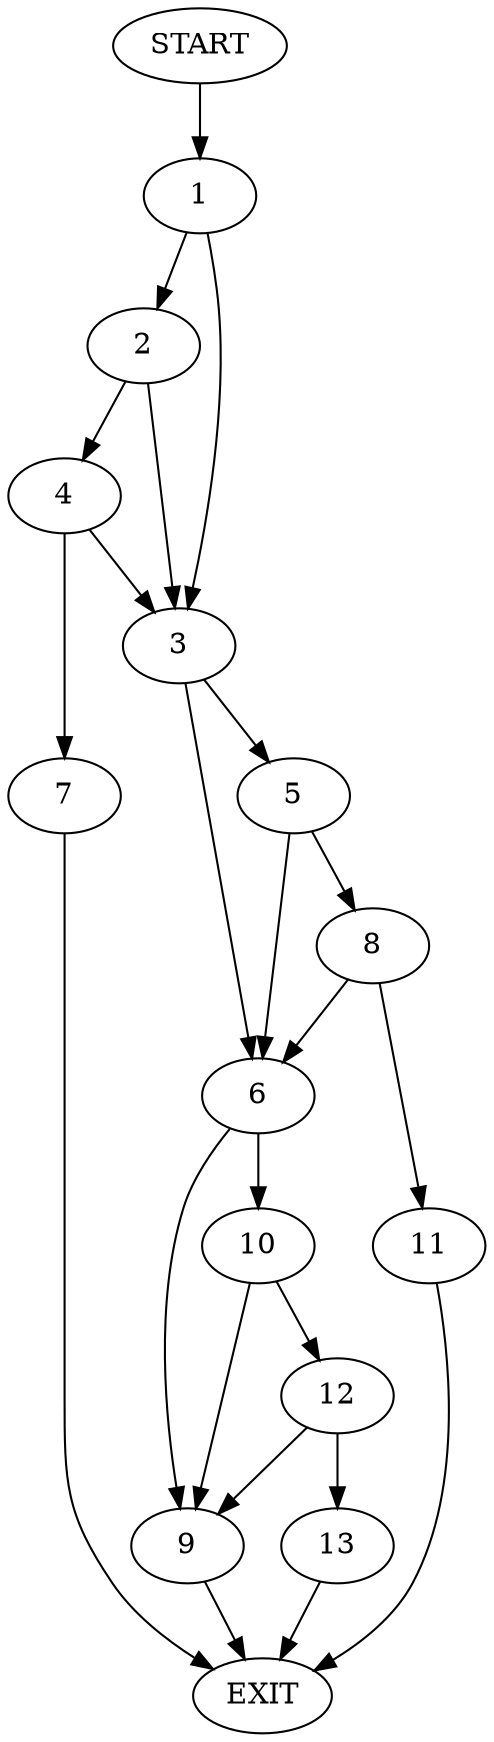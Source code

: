 digraph {
0 [label="START"]
14 [label="EXIT"]
0 -> 1
1 -> 2
1 -> 3
2 -> 4
2 -> 3
3 -> 5
3 -> 6
4 -> 7
4 -> 3
7 -> 14
5 -> 8
5 -> 6
6 -> 9
6 -> 10
8 -> 11
8 -> 6
11 -> 14
9 -> 14
10 -> 9
10 -> 12
12 -> 13
12 -> 9
13 -> 14
}
